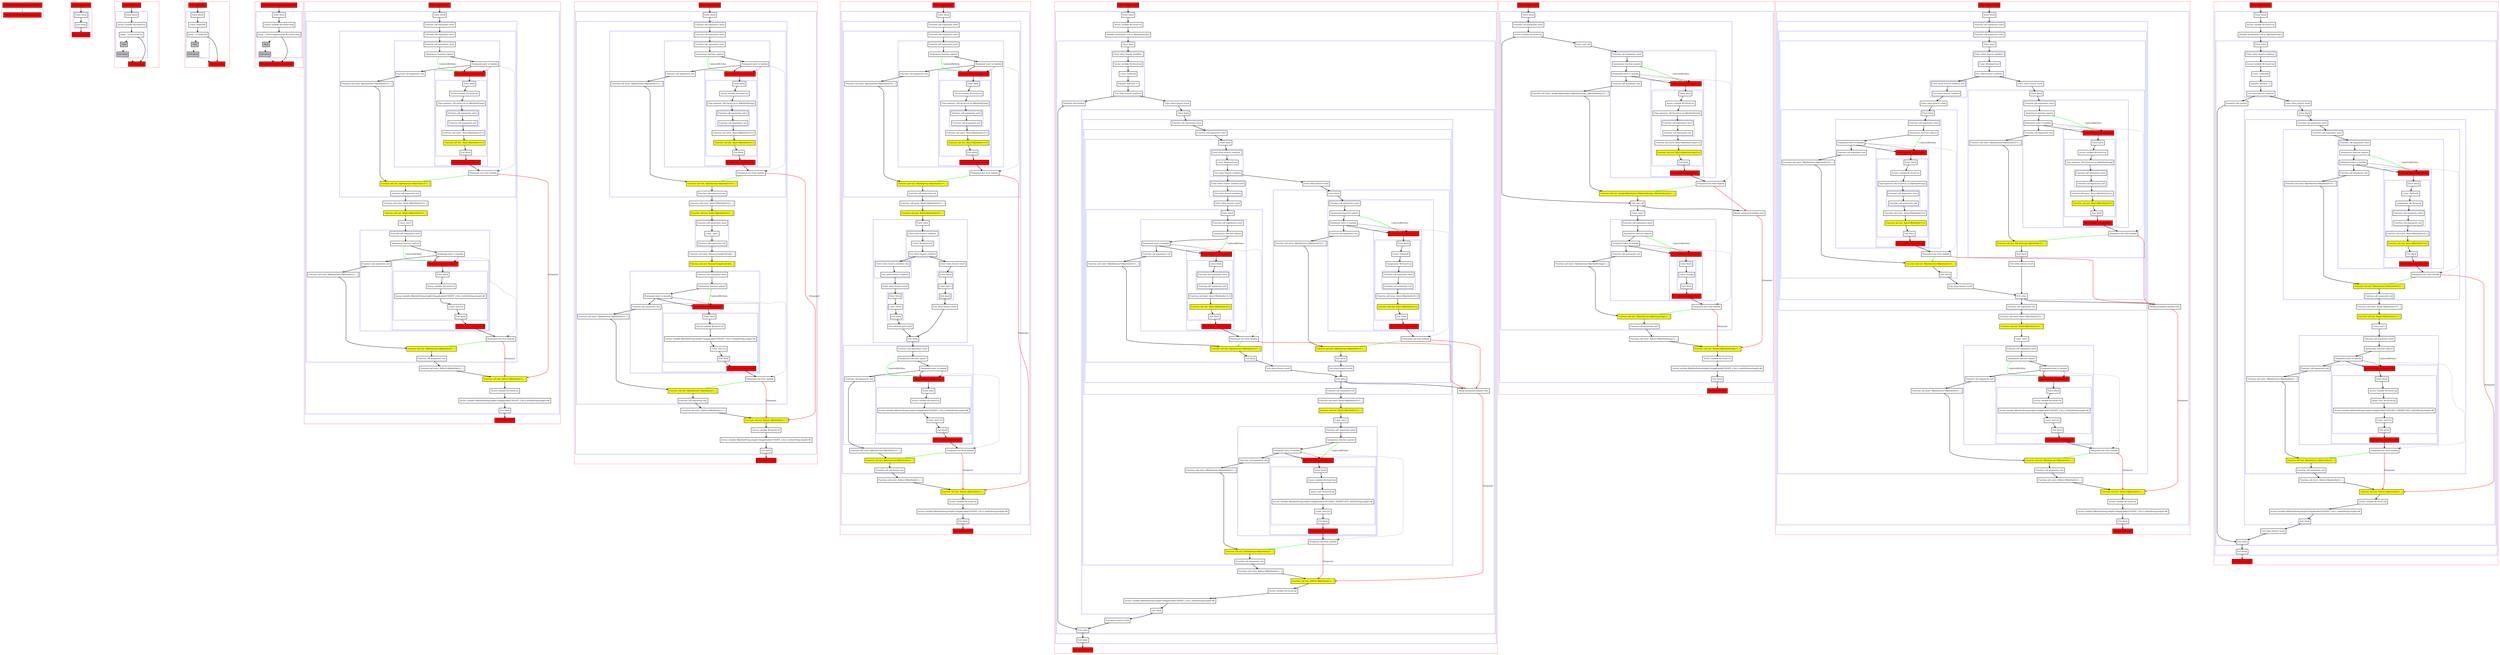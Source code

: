 digraph flowFromInplaceLambda2_kt {
    graph [nodesep=3]
    node [shape=box penwidth=2]
    edge [penwidth=2]

    subgraph cluster_0 {
        color=red
        0 [label="Enter file flowFromInplaceLambda2.kt" style="filled" fillcolor=red];
        1 [label="Exit file flowFromInplaceLambda2.kt" style="filled" fillcolor=red];
    }
    0 -> {1} [color=green];

    subgraph cluster_1 {
        color=red
        2 [label="Enter function foo" style="filled" fillcolor=red];
        subgraph cluster_2 {
            color=blue
            3 [label="Enter block"];
            4 [label="Exit block"];
        }
        5 [label="Exit function foo" style="filled" fillcolor=red];
    }
    2 -> {3};
    3 -> {4};
    4 -> {5};

    subgraph cluster_3 {
        color=red
        6 [label="Enter function id" style="filled" fillcolor=red];
        subgraph cluster_4 {
            color=blue
            7 [label="Enter block"];
            8 [label="Access variable R|<local>/x|"];
            9 [label="Jump: ^id R|<local>/x|"];
            10 [label="Stub" style="filled" fillcolor=gray];
            11 [label="Exit block" style="filled" fillcolor=gray];
        }
        12 [label="Exit function id" style="filled" fillcolor=red];
    }
    6 -> {7};
    7 -> {8};
    8 -> {9};
    9 -> {12};
    9 -> {10} [style=dotted];
    10 -> {11} [style=dotted];
    11 -> {12} [style=dotted];

    subgraph cluster_5 {
        color=red
        13 [label="Enter function n" style="filled" fillcolor=red];
        subgraph cluster_6 {
            color=blue
            14 [label="Enter block"];
            15 [label="Const: Null(null)"];
            16 [label="Jump: ^n Null(null)"];
            17 [label="Stub" style="filled" fillcolor=gray];
            18 [label="Exit block" style="filled" fillcolor=gray];
        }
        19 [label="Exit function n" style="filled" fillcolor=red];
    }
    13 -> {14};
    14 -> {15};
    15 -> {16};
    16 -> {19};
    16 -> {17} [style=dotted];
    17 -> {18} [style=dotted];
    18 -> {19} [style=dotted];

    subgraph cluster_7 {
        color=red
        20 [label="Enter function someCompletedCall" style="filled" fillcolor=red];
        subgraph cluster_8 {
            color=blue
            21 [label="Enter block"];
            22 [label="Access variable R|<local>/arg|"];
            23 [label="Jump: ^someCompletedCall R|<local>/arg|"];
            24 [label="Stub" style="filled" fillcolor=gray];
            25 [label="Exit block" style="filled" fillcolor=gray];
        }
        26 [label="Exit function someCompletedCall" style="filled" fillcolor=red];
    }
    20 -> {21};
    21 -> {22};
    22 -> {23};
    23 -> {26};
    23 -> {24} [style=dotted];
    24 -> {25} [style=dotted];
    25 -> {26} [style=dotted];

    subgraph cluster_9 {
        color=red
        27 [label="Enter function test1" style="filled" fillcolor=red];
        subgraph cluster_10 {
            color=blue
            28 [label="Enter block"];
            subgraph cluster_11 {
                color=blue
                29 [label="Function call arguments enter"];
                subgraph cluster_12 {
                    color=blue
                    30 [label="Function call arguments enter"];
                    subgraph cluster_13 {
                        color=blue
                        31 [label="Function call arguments enter"];
                        32 [label="Anonymous function capture"];
                        33 [label="Postponed enter to lambda"];
                        subgraph cluster_14 {
                            color=blue
                            34 [label="Enter function <anonymous>" style="filled" fillcolor=red];
                            subgraph cluster_15 {
                                color=blue
                                35 [label="Enter block"];
                                36 [label="Access variable R|<local>/x|"];
                                37 [label="Type operator: (R|<local>/x| as R|kotlin/String|)"];
                                subgraph cluster_16 {
                                    color=blue
                                    38 [label="Function call arguments enter"];
                                    39 [label="Function call arguments exit"];
                                }
                                40 [label="Function call enter: R|/n|<R|kotlin/Int?|>()"];
                                41 [label="Function call exit: R|/n|<R|kotlin/Int?|>()" style="filled" fillcolor=yellow];
                                42 [label="Exit block"];
                            }
                            43 [label="Exit function <anonymous>" style="filled" fillcolor=red];
                        }
                        44 [label="Function call arguments exit"];
                    }
                    45 [label="Function call enter: R|kotlin/run|<R|kotlin/Int?|>(...)"];
                    46 [label="Postponed exit from lambda"];
                    47 [label="Function call exit: R|kotlin/run|<R|kotlin/Int?|>(...)" style="filled" fillcolor=yellow];
                    48 [label="Function call arguments exit"];
                }
                49 [label="Function call enter: R|/id|<R|kotlin/Int?|>(...)"];
                50 [label="Function call exit: R|/id|<R|kotlin/Int?|>(...)" style="filled" fillcolor=yellow];
                51 [label="Const: Int(1)"];
                subgraph cluster_17 {
                    color=blue
                    52 [label="Function call arguments enter"];
                    53 [label="Anonymous function capture"];
                    54 [label="Postponed enter to lambda"];
                    subgraph cluster_18 {
                        color=blue
                        55 [label="Enter function <anonymous>" style="filled" fillcolor=red];
                        subgraph cluster_19 {
                            color=blue
                            56 [label="Enter block"];
                            57 [label="Access variable R|<local>/x|"];
                            58 [label="Access variable R|kotlin/String.length<Inapplicable(UNSAFE_CALL): kotlin/String.length>#|"];
                            59 [label="Const: Int(123)"];
                            60 [label="Exit block"];
                        }
                        61 [label="Exit function <anonymous>" style="filled" fillcolor=red];
                    }
                    62 [label="Function call arguments exit"];
                }
                63 [label="Function call enter: R|kotlin/run|<R|kotlin/Int|>(...)"];
                64 [label="Postponed exit from lambda"];
                65 [label="Function call exit: R|kotlin/run|<R|kotlin/Int|>(...)" style="filled" fillcolor=yellow];
                66 [label="Function call arguments exit"];
            }
            67 [label="Function call enter: R|/foo|<R|kotlin/Int|>(...)"];
            68 [label="Function call exit: R|/foo|<R|kotlin/Int|>(...)" style="filled" fillcolor=yellow];
            69 [label="Access variable R|<local>/x|"];
            70 [label="Access variable R|kotlin/String.length<Inapplicable(UNSAFE_CALL): kotlin/String.length>#|"];
            71 [label="Exit block"];
        }
        72 [label="Exit function test1" style="filled" fillcolor=red];
    }
    27 -> {28};
    28 -> {29};
    29 -> {30};
    30 -> {31};
    31 -> {32};
    32 -> {33};
    32 -> {34} [color=green label="CapturedByValue"];
    33 -> {34 44};
    33 -> {46} [style=dotted];
    33 -> {34} [style=dashed];
    34 -> {35};
    35 -> {36};
    36 -> {37};
    37 -> {38};
    38 -> {39};
    39 -> {40};
    40 -> {41};
    41 -> {42};
    42 -> {43};
    43 -> {46};
    44 -> {45};
    45 -> {47};
    46 -> {47} [color=green];
    46 -> {68} [color=red label="Postponed"];
    47 -> {48};
    48 -> {49};
    49 -> {50};
    50 -> {51};
    51 -> {52};
    52 -> {53};
    53 -> {54};
    53 -> {55} [color=green label="CapturedByValue"];
    54 -> {55 62};
    54 -> {64} [style=dotted];
    54 -> {55} [style=dashed];
    55 -> {56};
    56 -> {57};
    57 -> {58};
    58 -> {59};
    59 -> {60};
    60 -> {61};
    61 -> {64};
    62 -> {63};
    63 -> {65};
    64 -> {65} [color=green];
    64 -> {68} [color=red label="Postponed"];
    65 -> {66};
    66 -> {67};
    67 -> {68};
    68 -> {69};
    69 -> {70};
    70 -> {71};
    71 -> {72};

    subgraph cluster_20 {
        color=red
        73 [label="Enter function test2" style="filled" fillcolor=red];
        subgraph cluster_21 {
            color=blue
            74 [label="Enter block"];
            subgraph cluster_22 {
                color=blue
                75 [label="Function call arguments enter"];
                subgraph cluster_23 {
                    color=blue
                    76 [label="Function call arguments enter"];
                    subgraph cluster_24 {
                        color=blue
                        77 [label="Function call arguments enter"];
                        78 [label="Anonymous function capture"];
                        79 [label="Postponed enter to lambda"];
                        subgraph cluster_25 {
                            color=blue
                            80 [label="Enter function <anonymous>" style="filled" fillcolor=red];
                            subgraph cluster_26 {
                                color=blue
                                81 [label="Enter block"];
                                82 [label="Access variable R|<local>/x|"];
                                83 [label="Type operator: (R|<local>/x| as R|kotlin/String|)"];
                                subgraph cluster_27 {
                                    color=blue
                                    84 [label="Function call arguments enter"];
                                    85 [label="Function call arguments exit"];
                                }
                                86 [label="Function call enter: R|/n|<R|kotlin/Int?|>()"];
                                87 [label="Function call exit: R|/n|<R|kotlin/Int?|>()" style="filled" fillcolor=yellow];
                                88 [label="Exit block"];
                            }
                            89 [label="Exit function <anonymous>" style="filled" fillcolor=red];
                        }
                        90 [label="Function call arguments exit"];
                    }
                    91 [label="Function call enter: R|kotlin/run|<R|kotlin/Int?|>(...)"];
                    92 [label="Postponed exit from lambda"];
                    93 [label="Function call exit: R|kotlin/run|<R|kotlin/Int?|>(...)" style="filled" fillcolor=yellow];
                    94 [label="Function call arguments exit"];
                }
                95 [label="Function call enter: R|/id|<R|kotlin/Int?|>(...)"];
                96 [label="Function call exit: R|/id|<R|kotlin/Int?|>(...)" style="filled" fillcolor=yellow];
                subgraph cluster_28 {
                    color=blue
                    97 [label="Function call arguments enter"];
                    98 [label="Const: Int(1)"];
                    99 [label="Function call arguments exit"];
                }
                100 [label="Function call enter: R|/someCompletedCall|(...)"];
                101 [label="Function call exit: R|/someCompletedCall|(...)" style="filled" fillcolor=yellow];
                subgraph cluster_29 {
                    color=blue
                    102 [label="Function call arguments enter"];
                    103 [label="Anonymous function capture"];
                    104 [label="Postponed enter to lambda"];
                    subgraph cluster_30 {
                        color=blue
                        105 [label="Enter function <anonymous>" style="filled" fillcolor=red];
                        subgraph cluster_31 {
                            color=blue
                            106 [label="Enter block"];
                            107 [label="Access variable R|<local>/x|"];
                            108 [label="Access variable R|kotlin/String.length<Inapplicable(UNSAFE_CALL): kotlin/String.length>#|"];
                            109 [label="Const: Int(123)"];
                            110 [label="Exit block"];
                        }
                        111 [label="Exit function <anonymous>" style="filled" fillcolor=red];
                    }
                    112 [label="Function call arguments exit"];
                }
                113 [label="Function call enter: R|kotlin/run|<R|kotlin/Int|>(...)"];
                114 [label="Postponed exit from lambda"];
                115 [label="Function call exit: R|kotlin/run|<R|kotlin/Int|>(...)" style="filled" fillcolor=yellow];
                116 [label="Function call arguments exit"];
            }
            117 [label="Function call enter: R|/foo|<R|kotlin/Int|>(...)"];
            118 [label="Function call exit: R|/foo|<R|kotlin/Int|>(...)" style="filled" fillcolor=yellow];
            119 [label="Access variable R|<local>/x|"];
            120 [label="Access variable R|kotlin/String.length<Inapplicable(UNSAFE_CALL): kotlin/String.length>#|"];
            121 [label="Exit block"];
        }
        122 [label="Exit function test2" style="filled" fillcolor=red];
    }
    73 -> {74};
    74 -> {75};
    75 -> {76};
    76 -> {77};
    77 -> {78};
    78 -> {79};
    78 -> {80} [color=green label="CapturedByValue"];
    79 -> {80 90};
    79 -> {92} [style=dotted];
    79 -> {80} [style=dashed];
    80 -> {81};
    81 -> {82};
    82 -> {83};
    83 -> {84};
    84 -> {85};
    85 -> {86};
    86 -> {87};
    87 -> {88};
    88 -> {89};
    89 -> {92};
    90 -> {91};
    91 -> {93};
    92 -> {93} [color=green];
    92 -> {118} [color=red label="Postponed"];
    93 -> {94};
    94 -> {95};
    95 -> {96};
    96 -> {97};
    97 -> {98};
    98 -> {99};
    99 -> {100};
    100 -> {101};
    101 -> {102};
    102 -> {103};
    103 -> {104};
    103 -> {105} [color=green label="CapturedByValue"];
    104 -> {105 112};
    104 -> {114} [style=dotted];
    104 -> {105} [style=dashed];
    105 -> {106};
    106 -> {107};
    107 -> {108};
    108 -> {109};
    109 -> {110};
    110 -> {111};
    111 -> {114};
    112 -> {113};
    113 -> {115};
    114 -> {115} [color=green];
    114 -> {118} [color=red label="Postponed"];
    115 -> {116};
    116 -> {117};
    117 -> {118};
    118 -> {119};
    119 -> {120};
    120 -> {121};
    121 -> {122};

    subgraph cluster_32 {
        color=red
        123 [label="Enter function test3" style="filled" fillcolor=red];
        subgraph cluster_33 {
            color=blue
            124 [label="Enter block"];
            subgraph cluster_34 {
                color=blue
                125 [label="Function call arguments enter"];
                subgraph cluster_35 {
                    color=blue
                    126 [label="Function call arguments enter"];
                    subgraph cluster_36 {
                        color=blue
                        127 [label="Function call arguments enter"];
                        128 [label="Anonymous function capture"];
                        129 [label="Postponed enter to lambda"];
                        subgraph cluster_37 {
                            color=blue
                            130 [label="Enter function <anonymous>" style="filled" fillcolor=red];
                            subgraph cluster_38 {
                                color=blue
                                131 [label="Enter block"];
                                132 [label="Access variable R|<local>/x|"];
                                133 [label="Type operator: (R|<local>/x| as R|kotlin/String|)"];
                                subgraph cluster_39 {
                                    color=blue
                                    134 [label="Function call arguments enter"];
                                    135 [label="Function call arguments exit"];
                                }
                                136 [label="Function call enter: R|/n|<R|kotlin/Int?|>()"];
                                137 [label="Function call exit: R|/n|<R|kotlin/Int?|>()" style="filled" fillcolor=yellow];
                                138 [label="Exit block"];
                            }
                            139 [label="Exit function <anonymous>" style="filled" fillcolor=red];
                        }
                        140 [label="Function call arguments exit"];
                    }
                    141 [label="Function call enter: R|kotlin/run|<R|kotlin/Int?|>(...)"];
                    142 [label="Postponed exit from lambda"];
                    143 [label="Function call exit: R|kotlin/run|<R|kotlin/Int?|>(...)" style="filled" fillcolor=yellow];
                    144 [label="Function call arguments exit"];
                }
                145 [label="Function call enter: R|/id|<R|kotlin/Int?|>(...)"];
                146 [label="Function call exit: R|/id|<R|kotlin/Int?|>(...)" style="filled" fillcolor=yellow];
                subgraph cluster_40 {
                    color=blue
                    147 [label="Enter when"];
                    subgraph cluster_41 {
                        color=blue
                        148 [label="Enter when branch condition "];
                        149 [label="Const: Boolean(true)"];
                        150 [label="Exit when branch condition"];
                    }
                    subgraph cluster_42 {
                        color=blue
                        151 [label="Enter when branch condition else"];
                        152 [label="Exit when branch condition"];
                    }
                    153 [label="Enter when branch result"];
                    subgraph cluster_43 {
                        color=blue
                        154 [label="Enter block"];
                        155 [label="Const: Int(2)"];
                        156 [label="Exit block"];
                    }
                    157 [label="Exit when branch result"];
                    158 [label="Enter when branch result"];
                    subgraph cluster_44 {
                        color=blue
                        159 [label="Enter block"];
                        160 [label="Const: Int(1)"];
                        161 [label="Exit block"];
                    }
                    162 [label="Exit when branch result"];
                    163 [label="Exit when"];
                }
                subgraph cluster_45 {
                    color=blue
                    164 [label="Function call arguments enter"];
                    165 [label="Anonymous function capture"];
                    166 [label="Postponed enter to lambda"];
                    subgraph cluster_46 {
                        color=blue
                        167 [label="Enter function <anonymous>" style="filled" fillcolor=red];
                        subgraph cluster_47 {
                            color=blue
                            168 [label="Enter block"];
                            169 [label="Access variable R|<local>/x|"];
                            170 [label="Access variable R|kotlin/String.length<Inapplicable(UNSAFE_CALL): kotlin/String.length>#|"];
                            171 [label="Const: Int(123)"];
                            172 [label="Exit block"];
                        }
                        173 [label="Exit function <anonymous>" style="filled" fillcolor=red];
                    }
                    174 [label="Function call arguments exit"];
                }
                175 [label="Function call enter: R|kotlin/run|<R|kotlin/Int|>(...)"];
                176 [label="Postponed exit from lambda"];
                177 [label="Function call exit: R|kotlin/run|<R|kotlin/Int|>(...)" style="filled" fillcolor=yellow];
                178 [label="Function call arguments exit"];
            }
            179 [label="Function call enter: R|/foo|<R|kotlin/Int|>(...)"];
            180 [label="Function call exit: R|/foo|<R|kotlin/Int|>(...)" style="filled" fillcolor=yellow];
            181 [label="Access variable R|<local>/x|"];
            182 [label="Access variable R|kotlin/String.length<Inapplicable(UNSAFE_CALL): kotlin/String.length>#|"];
            183 [label="Exit block"];
        }
        184 [label="Exit function test3" style="filled" fillcolor=red];
    }
    123 -> {124};
    124 -> {125};
    125 -> {126};
    126 -> {127};
    127 -> {128};
    128 -> {129};
    128 -> {130} [color=green label="CapturedByValue"];
    129 -> {130 140};
    129 -> {142} [style=dotted];
    129 -> {130} [style=dashed];
    130 -> {131};
    131 -> {132};
    132 -> {133};
    133 -> {134};
    134 -> {135};
    135 -> {136};
    136 -> {137};
    137 -> {138};
    138 -> {139};
    139 -> {142};
    140 -> {141};
    141 -> {143};
    142 -> {143} [color=green];
    142 -> {180} [color=red label="Postponed"];
    143 -> {144};
    144 -> {145};
    145 -> {146};
    146 -> {147};
    147 -> {148};
    148 -> {149};
    149 -> {150};
    150 -> {151 158};
    151 -> {152};
    152 -> {153};
    153 -> {154};
    154 -> {155};
    155 -> {156};
    156 -> {157};
    157 -> {163};
    158 -> {159};
    159 -> {160};
    160 -> {161};
    161 -> {162};
    162 -> {163};
    163 -> {164};
    164 -> {165};
    165 -> {166};
    165 -> {167} [color=green label="CapturedByValue"];
    166 -> {167 174};
    166 -> {176} [style=dotted];
    166 -> {167} [style=dashed];
    167 -> {168};
    168 -> {169};
    169 -> {170};
    170 -> {171};
    171 -> {172};
    172 -> {173};
    173 -> {176};
    174 -> {175};
    175 -> {177};
    176 -> {177} [color=green];
    176 -> {180} [color=red label="Postponed"];
    177 -> {178};
    178 -> {179};
    179 -> {180};
    180 -> {181};
    181 -> {182};
    182 -> {183};
    183 -> {184};

    subgraph cluster_48 {
        color=red
        185 [label="Enter function test4" style="filled" fillcolor=red];
        subgraph cluster_49 {
            color=blue
            186 [label="Enter block"];
            187 [label="Access variable R|<local>/x|"];
            188 [label="Variable declaration: lvar p: R|kotlin/String?|"];
            subgraph cluster_50 {
                color=blue
                189 [label="Enter when"];
                subgraph cluster_51 {
                    color=blue
                    190 [label="Enter when branch condition "];
                    191 [label="Access variable R|<local>/p|"];
                    192 [label="Const: Null(null)"];
                    193 [label="Equality operator !="];
                    194 [label="Exit when branch condition"];
                }
                195 [label="Synthetic else branch"];
                196 [label="Enter when branch result"];
                subgraph cluster_52 {
                    color=blue
                    197 [label="Enter block"];
                    subgraph cluster_53 {
                        color=blue
                        198 [label="Function call arguments enter"];
                        subgraph cluster_54 {
                            color=blue
                            199 [label="Function call arguments enter"];
                            subgraph cluster_55 {
                                color=blue
                                200 [label="Enter when"];
                                subgraph cluster_56 {
                                    color=blue
                                    201 [label="Enter when branch condition "];
                                    202 [label="Const: Boolean(true)"];
                                    203 [label="Exit when branch condition"];
                                }
                                subgraph cluster_57 {
                                    color=blue
                                    204 [label="Enter when branch condition else"];
                                    205 [label="Exit when branch condition"];
                                }
                                206 [label="Enter when branch result"];
                                subgraph cluster_58 {
                                    color=blue
                                    207 [label="Enter block"];
                                    subgraph cluster_59 {
                                        color=blue
                                        208 [label="Function call arguments enter"];
                                        209 [label="Anonymous function capture"];
                                        210 [label="Postponed enter to lambda"];
                                        subgraph cluster_60 {
                                            color=blue
                                            211 [label="Enter function <anonymous>" style="filled" fillcolor=red];
                                            subgraph cluster_61 {
                                                color=blue
                                                212 [label="Enter block"];
                                                subgraph cluster_62 {
                                                    color=blue
                                                    213 [label="Function call arguments enter"];
                                                    214 [label="Function call arguments exit"];
                                                }
                                                215 [label="Function call enter: R|/n|<R|kotlin/Int?|>()"];
                                                216 [label="Function call exit: R|/n|<R|kotlin/Int?|>()" style="filled" fillcolor=yellow];
                                                217 [label="Exit block"];
                                            }
                                            218 [label="Exit function <anonymous>" style="filled" fillcolor=red];
                                        }
                                        219 [label="Function call arguments exit"];
                                    }
                                    220 [label="Function call enter: R|kotlin/run|<R|kotlin/Int?|>(...)"];
                                    221 [label="Postponed exit from lambda"];
                                    222 [label="Function call exit: R|kotlin/run|<R|kotlin/Int?|>(...)" style="filled" fillcolor=yellow];
                                    223 [label="Exit block"];
                                }
                                224 [label="Exit when branch result"];
                                225 [label="Enter when branch result"];
                                subgraph cluster_63 {
                                    color=blue
                                    226 [label="Enter block"];
                                    subgraph cluster_64 {
                                        color=blue
                                        227 [label="Function call arguments enter"];
                                        228 [label="Anonymous function capture"];
                                        229 [label="Postponed enter to lambda"];
                                        subgraph cluster_65 {
                                            color=blue
                                            230 [label="Enter function <anonymous>" style="filled" fillcolor=red];
                                            subgraph cluster_66 {
                                                color=blue
                                                231 [label="Enter block"];
                                                232 [label="Const: Null(null)"];
                                                233 [label="Assignment: R|<local>/p|"];
                                                subgraph cluster_67 {
                                                    color=blue
                                                    234 [label="Function call arguments enter"];
                                                    235 [label="Function call arguments exit"];
                                                }
                                                236 [label="Function call enter: R|/n|<R|kotlin/Int?|>()"];
                                                237 [label="Function call exit: R|/n|<R|kotlin/Int?|>()" style="filled" fillcolor=yellow];
                                                238 [label="Exit block"];
                                            }
                                            239 [label="Exit function <anonymous>" style="filled" fillcolor=red];
                                        }
                                        240 [label="Function call arguments exit"];
                                    }
                                    241 [label="Function call enter: R|kotlin/run|<R|kotlin/Int?|>(...)"];
                                    242 [label="Postponed exit from lambda"];
                                    243 [label="Function call exit: R|kotlin/run|<R|kotlin/Int?|>(...)" style="filled" fillcolor=yellow];
                                    244 [label="Exit block"];
                                }
                                245 [label="Exit when branch result"];
                                246 [label="Exit when"];
                            }
                            247 [label="Function call arguments exit"];
                        }
                        248 [label="Function call enter: R|/id|<R|kotlin/Int?|>(...)"];
                        249 [label="Function call exit: R|/id|<R|kotlin/Int?|>(...)" style="filled" fillcolor=yellow];
                        250 [label="Const: Int(1)"];
                        subgraph cluster_68 {
                            color=blue
                            251 [label="Function call arguments enter"];
                            252 [label="Anonymous function capture"];
                            253 [label="Postponed enter to lambda"];
                            subgraph cluster_69 {
                                color=blue
                                254 [label="Enter function <anonymous>" style="filled" fillcolor=red];
                                subgraph cluster_70 {
                                    color=blue
                                    255 [label="Enter block"];
                                    256 [label="Access variable R|<local>/p|"];
                                    257 [label="Smart cast: R|<local>/p|"];
                                    258 [label="Access variable R|kotlin/String.length<Inapplicable(UNSTABLE_SMARTCAST): kotlin/String.length>#|"];
                                    259 [label="Const: Int(123)"];
                                    260 [label="Exit block"];
                                }
                                261 [label="Exit function <anonymous>" style="filled" fillcolor=red];
                            }
                            262 [label="Function call arguments exit"];
                        }
                        263 [label="Function call enter: R|kotlin/run|<R|kotlin/Int|>(...)"];
                        264 [label="Postponed exit from lambda"];
                        265 [label="Function call exit: R|kotlin/run|<R|kotlin/Int|>(...)" style="filled" fillcolor=yellow];
                        266 [label="Function call arguments exit"];
                    }
                    267 [label="Function call enter: R|/foo|<R|kotlin/Int|>(...)"];
                    268 [label="Merge postponed lambda exits"];
                    269 [label="Function call exit: R|/foo|<R|kotlin/Int|>(...)" style="filled" fillcolor=yellow];
                    270 [label="Access variable R|<local>/p|"];
                    271 [label="Access variable R|kotlin/String.length<Inapplicable(UNSAFE_CALL): kotlin/String.length>#|"];
                    272 [label="Exit block"];
                }
                273 [label="Exit when branch result"];
                274 [label="Exit when"];
            }
            275 [label="Exit block"];
        }
        276 [label="Exit function test4" style="filled" fillcolor=red];
    }
    185 -> {186};
    186 -> {187};
    187 -> {188};
    188 -> {189};
    189 -> {190};
    190 -> {191};
    191 -> {192};
    192 -> {193};
    193 -> {194};
    194 -> {195 196};
    195 -> {274};
    196 -> {197};
    197 -> {198};
    198 -> {199};
    199 -> {200};
    200 -> {201};
    201 -> {202};
    202 -> {203};
    203 -> {204 225};
    204 -> {205};
    205 -> {206};
    206 -> {207};
    207 -> {208};
    208 -> {209};
    209 -> {210};
    209 -> {211} [color=green label="CapturedByValue"];
    210 -> {211 219};
    210 -> {221} [style=dotted];
    210 -> {211} [style=dashed];
    211 -> {212};
    212 -> {213};
    213 -> {214};
    214 -> {215};
    215 -> {216};
    216 -> {217};
    217 -> {218};
    218 -> {221};
    219 -> {220};
    220 -> {222};
    221 -> {222} [color=green];
    221 -> {268} [color=red];
    222 -> {223};
    223 -> {224};
    224 -> {246};
    225 -> {226};
    226 -> {227};
    227 -> {228};
    228 -> {229};
    228 -> {230} [color=green label="CapturedByValue"];
    229 -> {230 240};
    229 -> {242} [style=dotted];
    229 -> {230} [style=dashed];
    230 -> {231};
    231 -> {232};
    232 -> {233};
    233 -> {234};
    234 -> {235};
    235 -> {236};
    236 -> {237};
    237 -> {238};
    238 -> {239};
    239 -> {242};
    240 -> {241};
    241 -> {243};
    242 -> {243} [color=green];
    242 -> {268} [color=red];
    243 -> {244};
    244 -> {245};
    245 -> {246};
    246 -> {247 268};
    247 -> {248};
    248 -> {249};
    249 -> {250};
    250 -> {251};
    251 -> {252};
    252 -> {253};
    252 -> {254} [color=green label="CapturedByValue"];
    253 -> {254 262};
    253 -> {264} [style=dotted];
    253 -> {254} [style=dashed];
    254 -> {255};
    255 -> {256};
    256 -> {257};
    257 -> {258};
    258 -> {259};
    259 -> {260};
    260 -> {261};
    261 -> {264};
    262 -> {263};
    263 -> {265};
    264 -> {265} [color=green];
    264 -> {269} [color=red label="Postponed"];
    265 -> {266};
    266 -> {267};
    267 -> {269};
    268 -> {269} [color=red label="Postponed"];
    269 -> {270};
    270 -> {271};
    271 -> {272};
    272 -> {273};
    273 -> {274};
    274 -> {275};
    275 -> {276};

    subgraph cluster_71 {
        color=red
        277 [label="Enter function test5" style="filled" fillcolor=red];
        subgraph cluster_72 {
            color=blue
            278 [label="Enter block"];
            subgraph cluster_73 {
                color=blue
                279 [label="Function call arguments enter"];
                280 [label="Access variable R|<local>/y|"];
                281 [label="Enter safe call"];
                subgraph cluster_74 {
                    color=blue
                    282 [label="Function call arguments enter"];
                    283 [label="Anonymous function capture"];
                    284 [label="Postponed enter to lambda"];
                    subgraph cluster_75 {
                        color=blue
                        285 [label="Enter function <anonymous>" style="filled" fillcolor=red];
                        subgraph cluster_76 {
                            color=blue
                            286 [label="Enter block"];
                            287 [label="Access variable R|<local>/x|"];
                            288 [label="Type operator: (R|<local>/x| as R|kotlin/String|)"];
                            subgraph cluster_77 {
                                color=blue
                                289 [label="Function call arguments enter"];
                                290 [label="Function call arguments exit"];
                            }
                            291 [label="Function call enter: R|/n|<R|kotlin/String?|>()"];
                            292 [label="Function call exit: R|/n|<R|kotlin/String?|>()" style="filled" fillcolor=yellow];
                            293 [label="Exit block"];
                        }
                        294 [label="Exit function <anonymous>" style="filled" fillcolor=red];
                    }
                    295 [label="Function call arguments exit"];
                }
                296 [label="Function call enter: $subj$.R|kotlin/let|<R|kotlin/String|, R|kotlin/String?|>(...)"];
                297 [label="Postponed exit from lambda"];
                298 [label="Function call exit: $subj$.R|kotlin/let|<R|kotlin/String|, R|kotlin/String?|>(...)" style="filled" fillcolor=yellow];
                299 [label="Exit safe call"];
                300 [label="Const: Int(1)"];
                subgraph cluster_78 {
                    color=blue
                    301 [label="Function call arguments enter"];
                    302 [label="Anonymous function capture"];
                    303 [label="Postponed enter to lambda"];
                    subgraph cluster_79 {
                        color=blue
                        304 [label="Enter function <anonymous>" style="filled" fillcolor=red];
                        subgraph cluster_80 {
                            color=blue
                            305 [label="Enter block"];
                            306 [label="Const: String()"];
                            307 [label="Exit block"];
                        }
                        308 [label="Exit function <anonymous>" style="filled" fillcolor=red];
                    }
                    309 [label="Function call arguments exit"];
                }
                310 [label="Function call enter: R|kotlin/run|<R|kotlin/String|>(...)"];
                311 [label="Postponed exit from lambda"];
                312 [label="Function call exit: R|kotlin/run|<R|kotlin/String|>(...)" style="filled" fillcolor=yellow];
                313 [label="Function call arguments exit"];
            }
            314 [label="Function call enter: R|/foo|<R|kotlin/String|>(...)"];
            315 [label="Merge postponed lambda exits"];
            316 [label="Function call exit: R|/foo|<R|kotlin/String|>(...)" style="filled" fillcolor=yellow];
            317 [label="Access variable R|<local>/x|"];
            318 [label="Access variable R|kotlin/String.length<Inapplicable(UNSAFE_CALL): kotlin/String.length>#|"];
            319 [label="Exit block"];
        }
        320 [label="Exit function test5" style="filled" fillcolor=red];
    }
    277 -> {278};
    278 -> {279};
    279 -> {280};
    280 -> {281 299};
    281 -> {282};
    282 -> {283};
    283 -> {284};
    283 -> {285} [color=green label="CapturedByValue"];
    284 -> {285 295};
    284 -> {297} [style=dotted];
    284 -> {285} [style=dashed];
    285 -> {286};
    286 -> {287};
    287 -> {288};
    288 -> {289};
    289 -> {290};
    290 -> {291};
    291 -> {292};
    292 -> {293};
    293 -> {294};
    294 -> {297};
    295 -> {296};
    296 -> {298};
    297 -> {298} [color=green];
    297 -> {315} [color=red];
    298 -> {299};
    299 -> {300 315};
    300 -> {301};
    301 -> {302};
    302 -> {303};
    302 -> {304} [color=green label="CapturedByValue"];
    303 -> {304 309};
    303 -> {311} [style=dotted];
    303 -> {304} [style=dashed];
    304 -> {305};
    305 -> {306};
    306 -> {307};
    307 -> {308};
    308 -> {311};
    309 -> {310};
    310 -> {312};
    311 -> {312} [color=green];
    311 -> {316} [color=red label="Postponed"];
    312 -> {313};
    313 -> {314};
    314 -> {316};
    315 -> {316} [color=red label="Postponed"];
    316 -> {317};
    317 -> {318};
    318 -> {319};
    319 -> {320};

    subgraph cluster_81 {
        color=red
        321 [label="Enter function test6" style="filled" fillcolor=red];
        subgraph cluster_82 {
            color=blue
            322 [label="Enter block"];
            subgraph cluster_83 {
                color=blue
                323 [label="Function call arguments enter"];
                subgraph cluster_84 {
                    color=blue
                    324 [label="Function call arguments enter"];
                    subgraph cluster_85 {
                        color=blue
                        325 [label="Enter when"];
                        subgraph cluster_86 {
                            color=blue
                            326 [label="Enter when branch condition "];
                            327 [label="Const: Boolean(true)"];
                            328 [label="Exit when branch condition"];
                        }
                        subgraph cluster_87 {
                            color=blue
                            329 [label="Enter when branch condition else"];
                            330 [label="Exit when branch condition"];
                        }
                        331 [label="Enter when branch result"];
                        subgraph cluster_88 {
                            color=blue
                            332 [label="Enter block"];
                            subgraph cluster_89 {
                                color=blue
                                333 [label="Function call arguments enter"];
                                334 [label="Anonymous function capture"];
                                335 [label="Postponed enter to lambda"];
                                subgraph cluster_90 {
                                    color=blue
                                    336 [label="Enter function <anonymous>" style="filled" fillcolor=red];
                                    subgraph cluster_91 {
                                        color=blue
                                        337 [label="Enter block"];
                                        338 [label="Access variable R|<local>/x|"];
                                        339 [label="Type operator: (R|<local>/x| as R|kotlin/String|)"];
                                        subgraph cluster_92 {
                                            color=blue
                                            340 [label="Function call arguments enter"];
                                            341 [label="Function call arguments exit"];
                                        }
                                        342 [label="Function call enter: R|/n|<R|kotlin/Int?|>()"];
                                        343 [label="Function call exit: R|/n|<R|kotlin/Int?|>()" style="filled" fillcolor=yellow];
                                        344 [label="Exit block"];
                                    }
                                    345 [label="Exit function <anonymous>" style="filled" fillcolor=red];
                                }
                                346 [label="Function call arguments exit"];
                            }
                            347 [label="Function call enter: R|kotlin/run|<R|kotlin/Int?|>(...)"];
                            348 [label="Postponed exit from lambda"];
                            349 [label="Function call exit: R|kotlin/run|<R|kotlin/Int?|>(...)" style="filled" fillcolor=yellow];
                            350 [label="Exit block"];
                        }
                        351 [label="Exit when branch result"];
                        352 [label="Enter when branch result"];
                        subgraph cluster_93 {
                            color=blue
                            353 [label="Enter block"];
                            subgraph cluster_94 {
                                color=blue
                                354 [label="Function call arguments enter"];
                                355 [label="Anonymous function capture"];
                                356 [label="Postponed enter to lambda"];
                                subgraph cluster_95 {
                                    color=blue
                                    357 [label="Enter function <anonymous>" style="filled" fillcolor=red];
                                    subgraph cluster_96 {
                                        color=blue
                                        358 [label="Enter block"];
                                        359 [label="Access variable R|<local>/x|"];
                                        360 [label="Type operator: (R|<local>/x| as R|kotlin/String|)"];
                                        subgraph cluster_97 {
                                            color=blue
                                            361 [label="Function call arguments enter"];
                                            362 [label="Function call arguments exit"];
                                        }
                                        363 [label="Function call enter: R|/n|<R|kotlin/Int?|>()"];
                                        364 [label="Function call exit: R|/n|<R|kotlin/Int?|>()" style="filled" fillcolor=yellow];
                                        365 [label="Exit block"];
                                    }
                                    366 [label="Exit function <anonymous>" style="filled" fillcolor=red];
                                }
                                367 [label="Function call arguments exit"];
                            }
                            368 [label="Function call enter: R|kotlin/run|<R|kotlin/Int?|>(...)"];
                            369 [label="Postponed exit from lambda"];
                            370 [label="Function call exit: R|kotlin/run|<R|kotlin/Int?|>(...)" style="filled" fillcolor=yellow];
                            371 [label="Exit block"];
                        }
                        372 [label="Exit when branch result"];
                        373 [label="Exit when"];
                    }
                    374 [label="Function call arguments exit"];
                }
                375 [label="Function call enter: R|/id|<R|kotlin/Int?|>(...)"];
                376 [label="Function call exit: R|/id|<R|kotlin/Int?|>(...)" style="filled" fillcolor=yellow];
                377 [label="Const: Int(1)"];
                subgraph cluster_98 {
                    color=blue
                    378 [label="Function call arguments enter"];
                    379 [label="Anonymous function capture"];
                    380 [label="Postponed enter to lambda"];
                    subgraph cluster_99 {
                        color=blue
                        381 [label="Enter function <anonymous>" style="filled" fillcolor=red];
                        subgraph cluster_100 {
                            color=blue
                            382 [label="Enter block"];
                            383 [label="Access variable R|<local>/x|"];
                            384 [label="Access variable R|kotlin/String.length<Inapplicable(UNSAFE_CALL): kotlin/String.length>#|"];
                            385 [label="Const: Int(123)"];
                            386 [label="Exit block"];
                        }
                        387 [label="Exit function <anonymous>" style="filled" fillcolor=red];
                    }
                    388 [label="Function call arguments exit"];
                }
                389 [label="Function call enter: R|kotlin/run|<R|kotlin/Int|>(...)"];
                390 [label="Postponed exit from lambda"];
                391 [label="Function call exit: R|kotlin/run|<R|kotlin/Int|>(...)" style="filled" fillcolor=yellow];
                392 [label="Function call arguments exit"];
            }
            393 [label="Function call enter: R|/foo|<R|kotlin/Int|>(...)"];
            394 [label="Merge postponed lambda exits"];
            395 [label="Function call exit: R|/foo|<R|kotlin/Int|>(...)" style="filled" fillcolor=yellow];
            396 [label="Access variable R|<local>/x|"];
            397 [label="Access variable R|kotlin/String.length<Inapplicable(UNSAFE_CALL): kotlin/String.length>#|"];
            398 [label="Exit block"];
        }
        399 [label="Exit function test6" style="filled" fillcolor=red];
    }
    321 -> {322};
    322 -> {323};
    323 -> {324};
    324 -> {325};
    325 -> {326};
    326 -> {327};
    327 -> {328};
    328 -> {329 352};
    329 -> {330};
    330 -> {331};
    331 -> {332};
    332 -> {333};
    333 -> {334};
    334 -> {335};
    334 -> {336} [color=green label="CapturedByValue"];
    335 -> {336 346};
    335 -> {348} [style=dotted];
    335 -> {336} [style=dashed];
    336 -> {337};
    337 -> {338};
    338 -> {339};
    339 -> {340};
    340 -> {341};
    341 -> {342};
    342 -> {343};
    343 -> {344};
    344 -> {345};
    345 -> {348};
    346 -> {347};
    347 -> {349};
    348 -> {349} [color=green];
    348 -> {394} [color=red];
    349 -> {350};
    350 -> {351};
    351 -> {373};
    352 -> {353};
    353 -> {354};
    354 -> {355};
    355 -> {356};
    355 -> {357} [color=green label="CapturedByValue"];
    356 -> {357 367};
    356 -> {369} [style=dotted];
    356 -> {357} [style=dashed];
    357 -> {358};
    358 -> {359};
    359 -> {360};
    360 -> {361};
    361 -> {362};
    362 -> {363};
    363 -> {364};
    364 -> {365};
    365 -> {366};
    366 -> {369};
    367 -> {368};
    368 -> {370};
    369 -> {370} [color=green];
    369 -> {394} [color=red];
    370 -> {371};
    371 -> {372};
    372 -> {373};
    373 -> {374 394};
    374 -> {375};
    375 -> {376};
    376 -> {377};
    377 -> {378};
    378 -> {379};
    379 -> {380};
    379 -> {381} [color=green label="CapturedByValue"];
    380 -> {381 388};
    380 -> {390} [style=dotted];
    380 -> {381} [style=dashed];
    381 -> {382};
    382 -> {383};
    383 -> {384};
    384 -> {385};
    385 -> {386};
    386 -> {387};
    387 -> {390};
    388 -> {389};
    389 -> {391};
    390 -> {391} [color=green];
    390 -> {395} [color=red label="Postponed"];
    391 -> {392};
    392 -> {393};
    393 -> {395};
    394 -> {395} [color=red label="Postponed"];
    395 -> {396};
    396 -> {397};
    397 -> {398};
    398 -> {399};

    subgraph cluster_101 {
        color=red
        400 [label="Enter function test7" style="filled" fillcolor=red];
        subgraph cluster_102 {
            color=blue
            401 [label="Enter block"];
            402 [label="Access variable R|<local>/x|"];
            403 [label="Variable declaration: lvar p: R|kotlin/String?|"];
            subgraph cluster_103 {
                color=blue
                404 [label="Enter when"];
                subgraph cluster_104 {
                    color=blue
                    405 [label="Enter when branch condition "];
                    406 [label="Access variable R|<local>/p|"];
                    407 [label="Const: Null(null)"];
                    408 [label="Equality operator !="];
                    409 [label="Exit when branch condition"];
                }
                410 [label="Synthetic else branch"];
                411 [label="Enter when branch result"];
                subgraph cluster_105 {
                    color=blue
                    412 [label="Enter block"];
                    subgraph cluster_106 {
                        color=blue
                        413 [label="Function call arguments enter"];
                        subgraph cluster_107 {
                            color=blue
                            414 [label="Function call arguments enter"];
                            subgraph cluster_108 {
                                color=blue
                                415 [label="Function call arguments enter"];
                                416 [label="Anonymous function capture"];
                                417 [label="Postponed enter to lambda"];
                                subgraph cluster_109 {
                                    color=blue
                                    418 [label="Enter function <anonymous>" style="filled" fillcolor=red];
                                    subgraph cluster_110 {
                                        color=blue
                                        419 [label="Enter block"];
                                        420 [label="Const: Null(null)"];
                                        421 [label="Assignment: R|<local>/p|"];
                                        subgraph cluster_111 {
                                            color=blue
                                            422 [label="Function call arguments enter"];
                                            423 [label="Function call arguments exit"];
                                        }
                                        424 [label="Function call enter: R|/n|<R|kotlin/Int?|>()"];
                                        425 [label="Function call exit: R|/n|<R|kotlin/Int?|>()" style="filled" fillcolor=yellow];
                                        426 [label="Exit block"];
                                    }
                                    427 [label="Exit function <anonymous>" style="filled" fillcolor=red];
                                }
                                428 [label="Function call arguments exit"];
                            }
                            429 [label="Function call enter: R|kotlin/run|<R|kotlin/Int?|>(...)"];
                            430 [label="Postponed exit from lambda"];
                            431 [label="Function call exit: R|kotlin/run|<R|kotlin/Int?|>(...)" style="filled" fillcolor=yellow];
                            432 [label="Function call arguments exit"];
                        }
                        433 [label="Function call enter: R|/id|<R|kotlin/Int?|>(...)"];
                        434 [label="Function call exit: R|/id|<R|kotlin/Int?|>(...)" style="filled" fillcolor=yellow];
                        435 [label="Const: Int(1)"];
                        subgraph cluster_112 {
                            color=blue
                            436 [label="Function call arguments enter"];
                            437 [label="Anonymous function capture"];
                            438 [label="Postponed enter to lambda"];
                            subgraph cluster_113 {
                                color=blue
                                439 [label="Enter function <anonymous>" style="filled" fillcolor=red];
                                subgraph cluster_114 {
                                    color=blue
                                    440 [label="Enter block"];
                                    441 [label="Access variable R|<local>/p|"];
                                    442 [label="Smart cast: R|<local>/p|"];
                                    443 [label="Access variable R|kotlin/String.length<Inapplicable(UNSTABLE_SMARTCAST): kotlin/String.length>#|"];
                                    444 [label="Const: Int(123)"];
                                    445 [label="Exit block"];
                                }
                                446 [label="Exit function <anonymous>" style="filled" fillcolor=red];
                            }
                            447 [label="Function call arguments exit"];
                        }
                        448 [label="Function call enter: R|kotlin/run|<R|kotlin/Int|>(...)"];
                        449 [label="Postponed exit from lambda"];
                        450 [label="Function call exit: R|kotlin/run|<R|kotlin/Int|>(...)" style="filled" fillcolor=yellow];
                        451 [label="Function call arguments exit"];
                    }
                    452 [label="Function call enter: R|/foo|<R|kotlin/Int|>(...)"];
                    453 [label="Function call exit: R|/foo|<R|kotlin/Int|>(...)" style="filled" fillcolor=yellow];
                    454 [label="Access variable R|<local>/p|"];
                    455 [label="Access variable R|kotlin/String.length<Inapplicable(UNSAFE_CALL): kotlin/String.length>#|"];
                    456 [label="Exit block"];
                }
                457 [label="Exit when branch result"];
                458 [label="Exit when"];
            }
            459 [label="Exit block"];
        }
        460 [label="Exit function test7" style="filled" fillcolor=red];
    }
    400 -> {401};
    401 -> {402};
    402 -> {403};
    403 -> {404};
    404 -> {405};
    405 -> {406};
    406 -> {407};
    407 -> {408};
    408 -> {409};
    409 -> {410 411};
    410 -> {458};
    411 -> {412};
    412 -> {413};
    413 -> {414};
    414 -> {415};
    415 -> {416};
    416 -> {417};
    416 -> {418} [color=green label="CapturedByValue"];
    417 -> {418 428};
    417 -> {430} [style=dotted];
    417 -> {418} [style=dashed];
    418 -> {419};
    419 -> {420};
    420 -> {421};
    421 -> {422};
    422 -> {423};
    423 -> {424};
    424 -> {425};
    425 -> {426};
    426 -> {427};
    427 -> {430};
    428 -> {429};
    429 -> {431};
    430 -> {431} [color=green];
    430 -> {453} [color=red label="Postponed"];
    431 -> {432};
    432 -> {433};
    433 -> {434};
    434 -> {435};
    435 -> {436};
    436 -> {437};
    437 -> {438};
    437 -> {439} [color=green label="CapturedByValue"];
    438 -> {439 447};
    438 -> {449} [style=dotted];
    438 -> {439} [style=dashed];
    439 -> {440};
    440 -> {441};
    441 -> {442};
    442 -> {443};
    443 -> {444};
    444 -> {445};
    445 -> {446};
    446 -> {449};
    447 -> {448};
    448 -> {450};
    449 -> {450} [color=green];
    449 -> {453} [color=red label="Postponed"];
    450 -> {451};
    451 -> {452};
    452 -> {453};
    453 -> {454};
    454 -> {455};
    455 -> {456};
    456 -> {457};
    457 -> {458};
    458 -> {459};
    459 -> {460};

}
